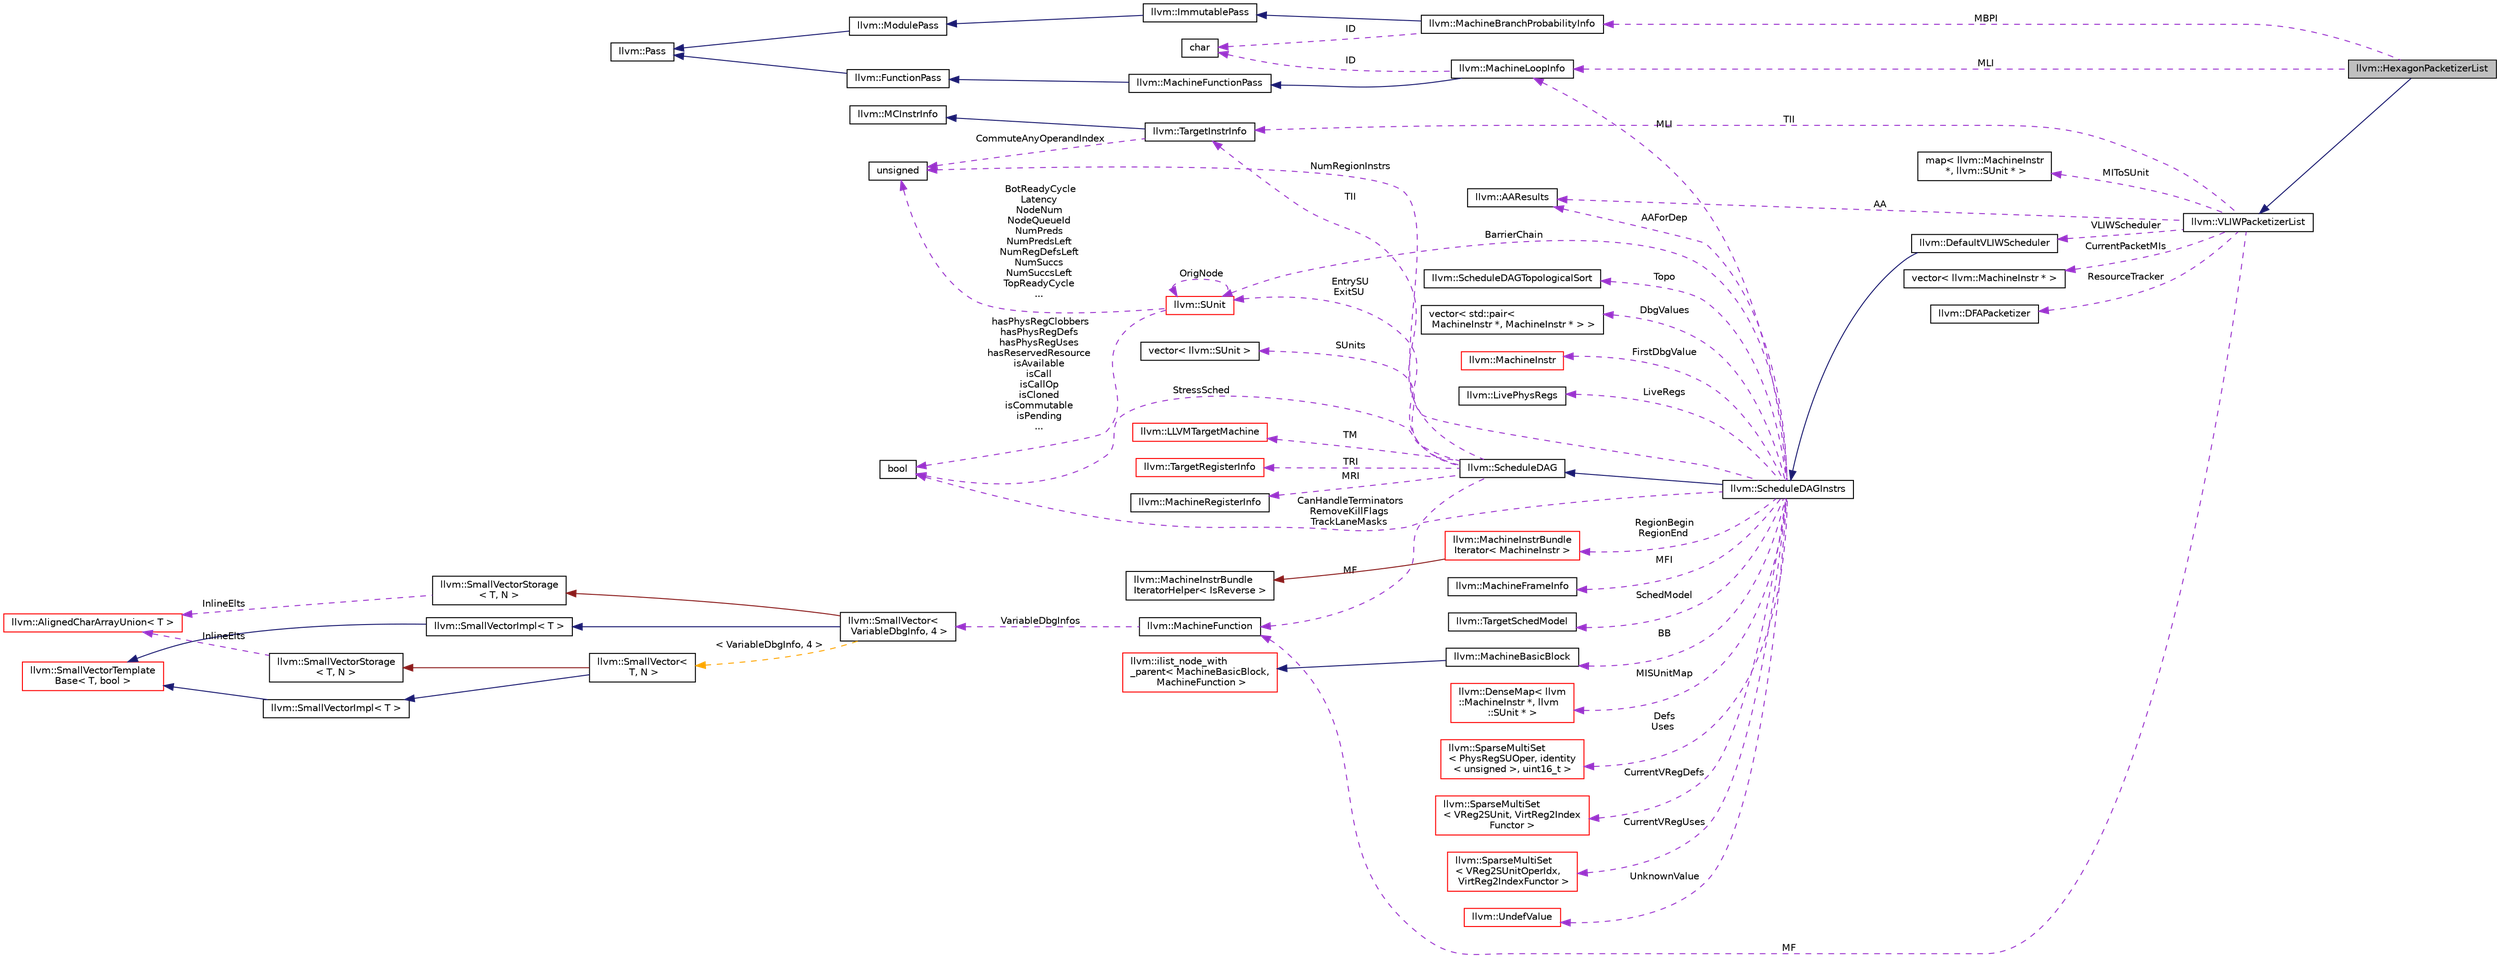 digraph "llvm::HexagonPacketizerList"
{
 // LATEX_PDF_SIZE
  bgcolor="transparent";
  edge [fontname="Helvetica",fontsize="10",labelfontname="Helvetica",labelfontsize="10"];
  node [fontname="Helvetica",fontsize="10",shape="box"];
  rankdir="LR";
  Node1 [label="llvm::HexagonPacketizerList",height=0.2,width=0.4,color="black", fillcolor="grey75", style="filled", fontcolor="black",tooltip=" "];
  Node2 -> Node1 [dir="back",color="midnightblue",fontsize="10",style="solid",fontname="Helvetica"];
  Node2 [label="llvm::VLIWPacketizerList",height=0.2,width=0.4,color="black",URL="$classllvm_1_1VLIWPacketizerList.html",tooltip=" "];
  Node3 -> Node2 [dir="back",color="darkorchid3",fontsize="10",style="dashed",label=" MF" ,fontname="Helvetica"];
  Node3 [label="llvm::MachineFunction",height=0.2,width=0.4,color="black",URL="$classllvm_1_1MachineFunction.html",tooltip=" "];
  Node4 -> Node3 [dir="back",color="darkorchid3",fontsize="10",style="dashed",label=" VariableDbgInfos" ,fontname="Helvetica"];
  Node4 [label="llvm::SmallVector\<\l VariableDbgInfo, 4 \>",height=0.2,width=0.4,color="black",URL="$classllvm_1_1SmallVector.html",tooltip=" "];
  Node5 -> Node4 [dir="back",color="midnightblue",fontsize="10",style="solid",fontname="Helvetica"];
  Node5 [label="llvm::SmallVectorImpl\< T \>",height=0.2,width=0.4,color="black",URL="$classllvm_1_1SmallVectorImpl.html",tooltip="This class consists of common code factored out of the SmallVector class to reduce code duplication b..."];
  Node6 -> Node5 [dir="back",color="midnightblue",fontsize="10",style="solid",fontname="Helvetica"];
  Node6 [label="llvm::SmallVectorTemplate\lBase\< T, bool \>",height=0.2,width=0.4,color="red",URL="$classllvm_1_1SmallVectorTemplateBase.html",tooltip="SmallVectorTemplateBase<TriviallyCopyable = false> - This is where we put method implementations that..."];
  Node11 -> Node4 [dir="back",color="firebrick4",fontsize="10",style="solid",fontname="Helvetica"];
  Node11 [label="llvm::SmallVectorStorage\l\< T, N \>",height=0.2,width=0.4,color="black",URL="$structllvm_1_1SmallVectorStorage.html",tooltip="Storage for the SmallVector elements."];
  Node12 -> Node11 [dir="back",color="darkorchid3",fontsize="10",style="dashed",label=" InlineElts" ,fontname="Helvetica"];
  Node12 [label="llvm::AlignedCharArrayUnion\< T \>",height=0.2,width=0.4,color="red",URL="$structllvm_1_1AlignedCharArrayUnion.html",tooltip=" "];
  Node17 -> Node4 [dir="back",color="orange",fontsize="10",style="dashed",label=" \< VariableDbgInfo, 4 \>" ,fontname="Helvetica"];
  Node17 [label="llvm::SmallVector\<\l T, N \>",height=0.2,width=0.4,color="black",URL="$classllvm_1_1SmallVector.html",tooltip="This is a 'vector' (really, a variable-sized array), optimized for the case when the array is small."];
  Node18 -> Node17 [dir="back",color="midnightblue",fontsize="10",style="solid",fontname="Helvetica"];
  Node18 [label="llvm::SmallVectorImpl\< T \>",height=0.2,width=0.4,color="black",URL="$classllvm_1_1SmallVectorImpl.html",tooltip="This class consists of common code factored out of the SmallVector class to reduce code duplication b..."];
  Node6 -> Node18 [dir="back",color="midnightblue",fontsize="10",style="solid",fontname="Helvetica"];
  Node19 -> Node17 [dir="back",color="firebrick4",fontsize="10",style="solid",fontname="Helvetica"];
  Node19 [label="llvm::SmallVectorStorage\l\< T, N \>",height=0.2,width=0.4,color="black",URL="$structllvm_1_1SmallVectorStorage.html",tooltip="Storage for the SmallVector elements."];
  Node12 -> Node19 [dir="back",color="darkorchid3",fontsize="10",style="dashed",label=" InlineElts" ,fontname="Helvetica"];
  Node20 -> Node2 [dir="back",color="darkorchid3",fontsize="10",style="dashed",label=" TII" ,fontname="Helvetica"];
  Node20 [label="llvm::TargetInstrInfo",height=0.2,width=0.4,color="black",URL="$classllvm_1_1TargetInstrInfo.html",tooltip="TargetInstrInfo - Interface to description of machine instruction set."];
  Node21 -> Node20 [dir="back",color="midnightblue",fontsize="10",style="solid",fontname="Helvetica"];
  Node21 [label="llvm::MCInstrInfo",height=0.2,width=0.4,color="black",URL="$classllvm_1_1MCInstrInfo.html",tooltip="Interface to description of machine instruction set."];
  Node10 -> Node20 [dir="back",color="darkorchid3",fontsize="10",style="dashed",label=" CommuteAnyOperandIndex" ,fontname="Helvetica"];
  Node10 [label="unsigned",height=0.2,width=0.4,color="black",URL="$classunsigned.html",tooltip=" "];
  Node22 -> Node2 [dir="back",color="darkorchid3",fontsize="10",style="dashed",label=" AA" ,fontname="Helvetica"];
  Node22 [label="llvm::AAResults",height=0.2,width=0.4,color="black",URL="$classllvm_1_1AAResults.html",tooltip=" "];
  Node23 -> Node2 [dir="back",color="darkorchid3",fontsize="10",style="dashed",label=" VLIWScheduler" ,fontname="Helvetica"];
  Node23 [label="llvm::DefaultVLIWScheduler",height=0.2,width=0.4,color="black",URL="$classllvm_1_1DefaultVLIWScheduler.html",tooltip=" "];
  Node24 -> Node23 [dir="back",color="midnightblue",fontsize="10",style="solid",fontname="Helvetica"];
  Node24 [label="llvm::ScheduleDAGInstrs",height=0.2,width=0.4,color="black",URL="$classllvm_1_1ScheduleDAGInstrs.html",tooltip="A ScheduleDAG for scheduling lists of MachineInstr."];
  Node25 -> Node24 [dir="back",color="midnightblue",fontsize="10",style="solid",fontname="Helvetica"];
  Node25 [label="llvm::ScheduleDAG",height=0.2,width=0.4,color="black",URL="$classllvm_1_1ScheduleDAG.html",tooltip=" "];
  Node26 -> Node25 [dir="back",color="darkorchid3",fontsize="10",style="dashed",label=" TM" ,fontname="Helvetica"];
  Node26 [label="llvm::LLVMTargetMachine",height=0.2,width=0.4,color="red",URL="$classllvm_1_1LLVMTargetMachine.html",tooltip="This class describes a target machine that is implemented with the LLVM target-independent code gener..."];
  Node20 -> Node25 [dir="back",color="darkorchid3",fontsize="10",style="dashed",label=" TII" ,fontname="Helvetica"];
  Node53 -> Node25 [dir="back",color="darkorchid3",fontsize="10",style="dashed",label=" TRI" ,fontname="Helvetica"];
  Node53 [label="llvm::TargetRegisterInfo",height=0.2,width=0.4,color="red",URL="$classllvm_1_1TargetRegisterInfo.html",tooltip="TargetRegisterInfo base class - We assume that the target defines a static array of TargetRegisterDes..."];
  Node3 -> Node25 [dir="back",color="darkorchid3",fontsize="10",style="dashed",label=" MF" ,fontname="Helvetica"];
  Node55 -> Node25 [dir="back",color="darkorchid3",fontsize="10",style="dashed",label=" MRI" ,fontname="Helvetica"];
  Node55 [label="llvm::MachineRegisterInfo",height=0.2,width=0.4,color="black",URL="$classllvm_1_1MachineRegisterInfo.html",tooltip="MachineRegisterInfo - Keep track of information for virtual and physical registers,..."];
  Node56 -> Node25 [dir="back",color="darkorchid3",fontsize="10",style="dashed",label=" SUnits" ,fontname="Helvetica"];
  Node56 [label="vector\< llvm::SUnit \>",height=0.2,width=0.4,color="black",tooltip=" "];
  Node57 -> Node25 [dir="back",color="darkorchid3",fontsize="10",style="dashed",label=" EntrySU\nExitSU" ,fontname="Helvetica"];
  Node57 [label="llvm::SUnit",height=0.2,width=0.4,color="red",URL="$classllvm_1_1SUnit.html",tooltip="Scheduling unit. This is a node in the scheduling DAG."];
  Node57 -> Node57 [dir="back",color="darkorchid3",fontsize="10",style="dashed",label=" OrigNode" ,fontname="Helvetica"];
  Node10 -> Node57 [dir="back",color="darkorchid3",fontsize="10",style="dashed",label=" BotReadyCycle\nLatency\nNodeNum\nNodeQueueId\nNumPreds\nNumPredsLeft\nNumRegDefsLeft\nNumSuccs\nNumSuccsLeft\nTopReadyCycle\n..." ,fontname="Helvetica"];
  Node50 -> Node57 [dir="back",color="darkorchid3",fontsize="10",style="dashed",label=" hasPhysRegClobbers\nhasPhysRegDefs\nhasPhysRegUses\nhasReservedResource\nisAvailable\nisCall\nisCallOp\nisCloned\nisCommutable\nisPending\n..." ,fontname="Helvetica"];
  Node50 [label="bool",height=0.2,width=0.4,color="black",URL="$classbool.html",tooltip=" "];
  Node50 -> Node25 [dir="back",color="darkorchid3",fontsize="10",style="dashed",label=" StressSched" ,fontname="Helvetica"];
  Node73 -> Node24 [dir="back",color="darkorchid3",fontsize="10",style="dashed",label=" MLI" ,fontname="Helvetica"];
  Node73 [label="llvm::MachineLoopInfo",height=0.2,width=0.4,color="black",URL="$classllvm_1_1MachineLoopInfo.html",tooltip=" "];
  Node74 -> Node73 [dir="back",color="midnightblue",fontsize="10",style="solid",fontname="Helvetica"];
  Node74 [label="llvm::MachineFunctionPass",height=0.2,width=0.4,color="black",URL="$classllvm_1_1MachineFunctionPass.html",tooltip="MachineFunctionPass - This class adapts the FunctionPass interface to allow convenient creation of pa..."];
  Node75 -> Node74 [dir="back",color="midnightblue",fontsize="10",style="solid",fontname="Helvetica"];
  Node75 [label="llvm::FunctionPass",height=0.2,width=0.4,color="black",URL="$classllvm_1_1FunctionPass.html",tooltip="FunctionPass class - This class is used to implement most global optimizations."];
  Node76 -> Node75 [dir="back",color="midnightblue",fontsize="10",style="solid",fontname="Helvetica"];
  Node76 [label="llvm::Pass",height=0.2,width=0.4,color="black",URL="$classllvm_1_1Pass.html",tooltip="Pass interface - Implemented by all 'passes'."];
  Node14 -> Node73 [dir="back",color="darkorchid3",fontsize="10",style="dashed",label=" ID" ,fontname="Helvetica"];
  Node14 [label="char",height=0.2,width=0.4,color="black",URL="$classchar.html",tooltip=" "];
  Node77 -> Node24 [dir="back",color="darkorchid3",fontsize="10",style="dashed",label=" MFI" ,fontname="Helvetica"];
  Node77 [label="llvm::MachineFrameInfo",height=0.2,width=0.4,color="black",URL="$classllvm_1_1MachineFrameInfo.html",tooltip="The MachineFrameInfo class represents an abstract stack frame until prolog/epilog code is inserted."];
  Node78 -> Node24 [dir="back",color="darkorchid3",fontsize="10",style="dashed",label=" SchedModel" ,fontname="Helvetica"];
  Node78 [label="llvm::TargetSchedModel",height=0.2,width=0.4,color="black",URL="$classllvm_1_1TargetSchedModel.html",tooltip="Provide an instruction scheduling machine model to CodeGen passes."];
  Node50 -> Node24 [dir="back",color="darkorchid3",fontsize="10",style="dashed",label=" CanHandleTerminators\nRemoveKillFlags\nTrackLaneMasks" ,fontname="Helvetica"];
  Node79 -> Node24 [dir="back",color="darkorchid3",fontsize="10",style="dashed",label=" BB" ,fontname="Helvetica"];
  Node79 [label="llvm::MachineBasicBlock",height=0.2,width=0.4,color="black",URL="$classllvm_1_1MachineBasicBlock.html",tooltip=" "];
  Node80 -> Node79 [dir="back",color="midnightblue",fontsize="10",style="solid",fontname="Helvetica"];
  Node80 [label="llvm::ilist_node_with\l_parent\< MachineBasicBlock,\l MachineFunction \>",height=0.2,width=0.4,color="red",URL="$classllvm_1_1ilist__node__with__parent.html",tooltip=" "];
  Node89 -> Node24 [dir="back",color="darkorchid3",fontsize="10",style="dashed",label=" RegionBegin\nRegionEnd" ,fontname="Helvetica"];
  Node89 [label="llvm::MachineInstrBundle\lIterator\< MachineInstr \>",height=0.2,width=0.4,color="red",URL="$classllvm_1_1MachineInstrBundleIterator.html",tooltip=" "];
  Node90 -> Node89 [dir="back",color="firebrick4",fontsize="10",style="solid",fontname="Helvetica"];
  Node90 [label="llvm::MachineInstrBundle\lIteratorHelper\< IsReverse \>",height=0.2,width=0.4,color="black",URL="$structllvm_1_1MachineInstrBundleIteratorHelper.html",tooltip=" "];
  Node10 -> Node24 [dir="back",color="darkorchid3",fontsize="10",style="dashed",label=" NumRegionInstrs" ,fontname="Helvetica"];
  Node92 -> Node24 [dir="back",color="darkorchid3",fontsize="10",style="dashed",label=" MISUnitMap" ,fontname="Helvetica"];
  Node92 [label="llvm::DenseMap\< llvm\l::MachineInstr *, llvm\l::SUnit * \>",height=0.2,width=0.4,color="red",URL="$classllvm_1_1DenseMap.html",tooltip=" "];
  Node97 -> Node24 [dir="back",color="darkorchid3",fontsize="10",style="dashed",label=" Defs\nUses" ,fontname="Helvetica"];
  Node97 [label="llvm::SparseMultiSet\l\< PhysRegSUOper, identity\l\< unsigned \>, uint16_t \>",height=0.2,width=0.4,color="red",URL="$classllvm_1_1SparseMultiSet.html",tooltip=" "];
  Node99 -> Node24 [dir="back",color="darkorchid3",fontsize="10",style="dashed",label=" CurrentVRegDefs" ,fontname="Helvetica"];
  Node99 [label="llvm::SparseMultiSet\l\< VReg2SUnit, VirtReg2Index\lFunctor \>",height=0.2,width=0.4,color="red",URL="$classllvm_1_1SparseMultiSet.html",tooltip=" "];
  Node100 -> Node24 [dir="back",color="darkorchid3",fontsize="10",style="dashed",label=" CurrentVRegUses" ,fontname="Helvetica"];
  Node100 [label="llvm::SparseMultiSet\l\< VReg2SUnitOperIdx,\l VirtReg2IndexFunctor \>",height=0.2,width=0.4,color="red",URL="$classllvm_1_1SparseMultiSet.html",tooltip=" "];
  Node22 -> Node24 [dir="back",color="darkorchid3",fontsize="10",style="dashed",label=" AAForDep" ,fontname="Helvetica"];
  Node57 -> Node24 [dir="back",color="darkorchid3",fontsize="10",style="dashed",label=" BarrierChain" ,fontname="Helvetica"];
  Node101 -> Node24 [dir="back",color="darkorchid3",fontsize="10",style="dashed",label=" UnknownValue" ,fontname="Helvetica"];
  Node101 [label="llvm::UndefValue",height=0.2,width=0.4,color="red",URL="$classllvm_1_1UndefValue.html",tooltip="'undef' values are things that do not have specified contents."];
  Node106 -> Node24 [dir="back",color="darkorchid3",fontsize="10",style="dashed",label=" Topo" ,fontname="Helvetica"];
  Node106 [label="llvm::ScheduleDAGTopologicalSort",height=0.2,width=0.4,color="black",URL="$classllvm_1_1ScheduleDAGTopologicalSort.html",tooltip="This class can compute a topological ordering for SUnits and provides methods for dynamically updatin..."];
  Node107 -> Node24 [dir="back",color="darkorchid3",fontsize="10",style="dashed",label=" DbgValues" ,fontname="Helvetica"];
  Node107 [label="vector\< std::pair\<\l MachineInstr *, MachineInstr * \> \>",height=0.2,width=0.4,color="black",tooltip=" "];
  Node108 -> Node24 [dir="back",color="darkorchid3",fontsize="10",style="dashed",label=" FirstDbgValue" ,fontname="Helvetica"];
  Node108 [label="llvm::MachineInstr",height=0.2,width=0.4,color="red",URL="$classllvm_1_1MachineInstr.html",tooltip="Representation of each machine instruction."];
  Node111 -> Node24 [dir="back",color="darkorchid3",fontsize="10",style="dashed",label=" LiveRegs" ,fontname="Helvetica"];
  Node111 [label="llvm::LivePhysRegs",height=0.2,width=0.4,color="black",URL="$classllvm_1_1LivePhysRegs.html",tooltip="A set of physical registers with utility functions to track liveness when walking backward/forward th..."];
  Node112 -> Node2 [dir="back",color="darkorchid3",fontsize="10",style="dashed",label=" CurrentPacketMIs" ,fontname="Helvetica"];
  Node112 [label="vector\< llvm::MachineInstr * \>",height=0.2,width=0.4,color="black",tooltip=" "];
  Node113 -> Node2 [dir="back",color="darkorchid3",fontsize="10",style="dashed",label=" ResourceTracker" ,fontname="Helvetica"];
  Node113 [label="llvm::DFAPacketizer",height=0.2,width=0.4,color="black",URL="$classllvm_1_1DFAPacketizer.html",tooltip=" "];
  Node114 -> Node2 [dir="back",color="darkorchid3",fontsize="10",style="dashed",label=" MIToSUnit" ,fontname="Helvetica"];
  Node114 [label="map\< llvm::MachineInstr\l *, llvm::SUnit * \>",height=0.2,width=0.4,color="black",tooltip=" "];
  Node115 -> Node1 [dir="back",color="darkorchid3",fontsize="10",style="dashed",label=" MBPI" ,fontname="Helvetica"];
  Node115 [label="llvm::MachineBranchProbabilityInfo",height=0.2,width=0.4,color="black",URL="$classllvm_1_1MachineBranchProbabilityInfo.html",tooltip=" "];
  Node116 -> Node115 [dir="back",color="midnightblue",fontsize="10",style="solid",fontname="Helvetica"];
  Node116 [label="llvm::ImmutablePass",height=0.2,width=0.4,color="black",URL="$classllvm_1_1ImmutablePass.html",tooltip="ImmutablePass class - This class is used to provide information that does not need to be run."];
  Node117 -> Node116 [dir="back",color="midnightblue",fontsize="10",style="solid",fontname="Helvetica"];
  Node117 [label="llvm::ModulePass",height=0.2,width=0.4,color="black",URL="$classllvm_1_1ModulePass.html",tooltip="ModulePass class - This class is used to implement unstructured interprocedural optimizations and ana..."];
  Node76 -> Node117 [dir="back",color="midnightblue",fontsize="10",style="solid",fontname="Helvetica"];
  Node14 -> Node115 [dir="back",color="darkorchid3",fontsize="10",style="dashed",label=" ID" ,fontname="Helvetica"];
  Node73 -> Node1 [dir="back",color="darkorchid3",fontsize="10",style="dashed",label=" MLI" ,fontname="Helvetica"];
}
